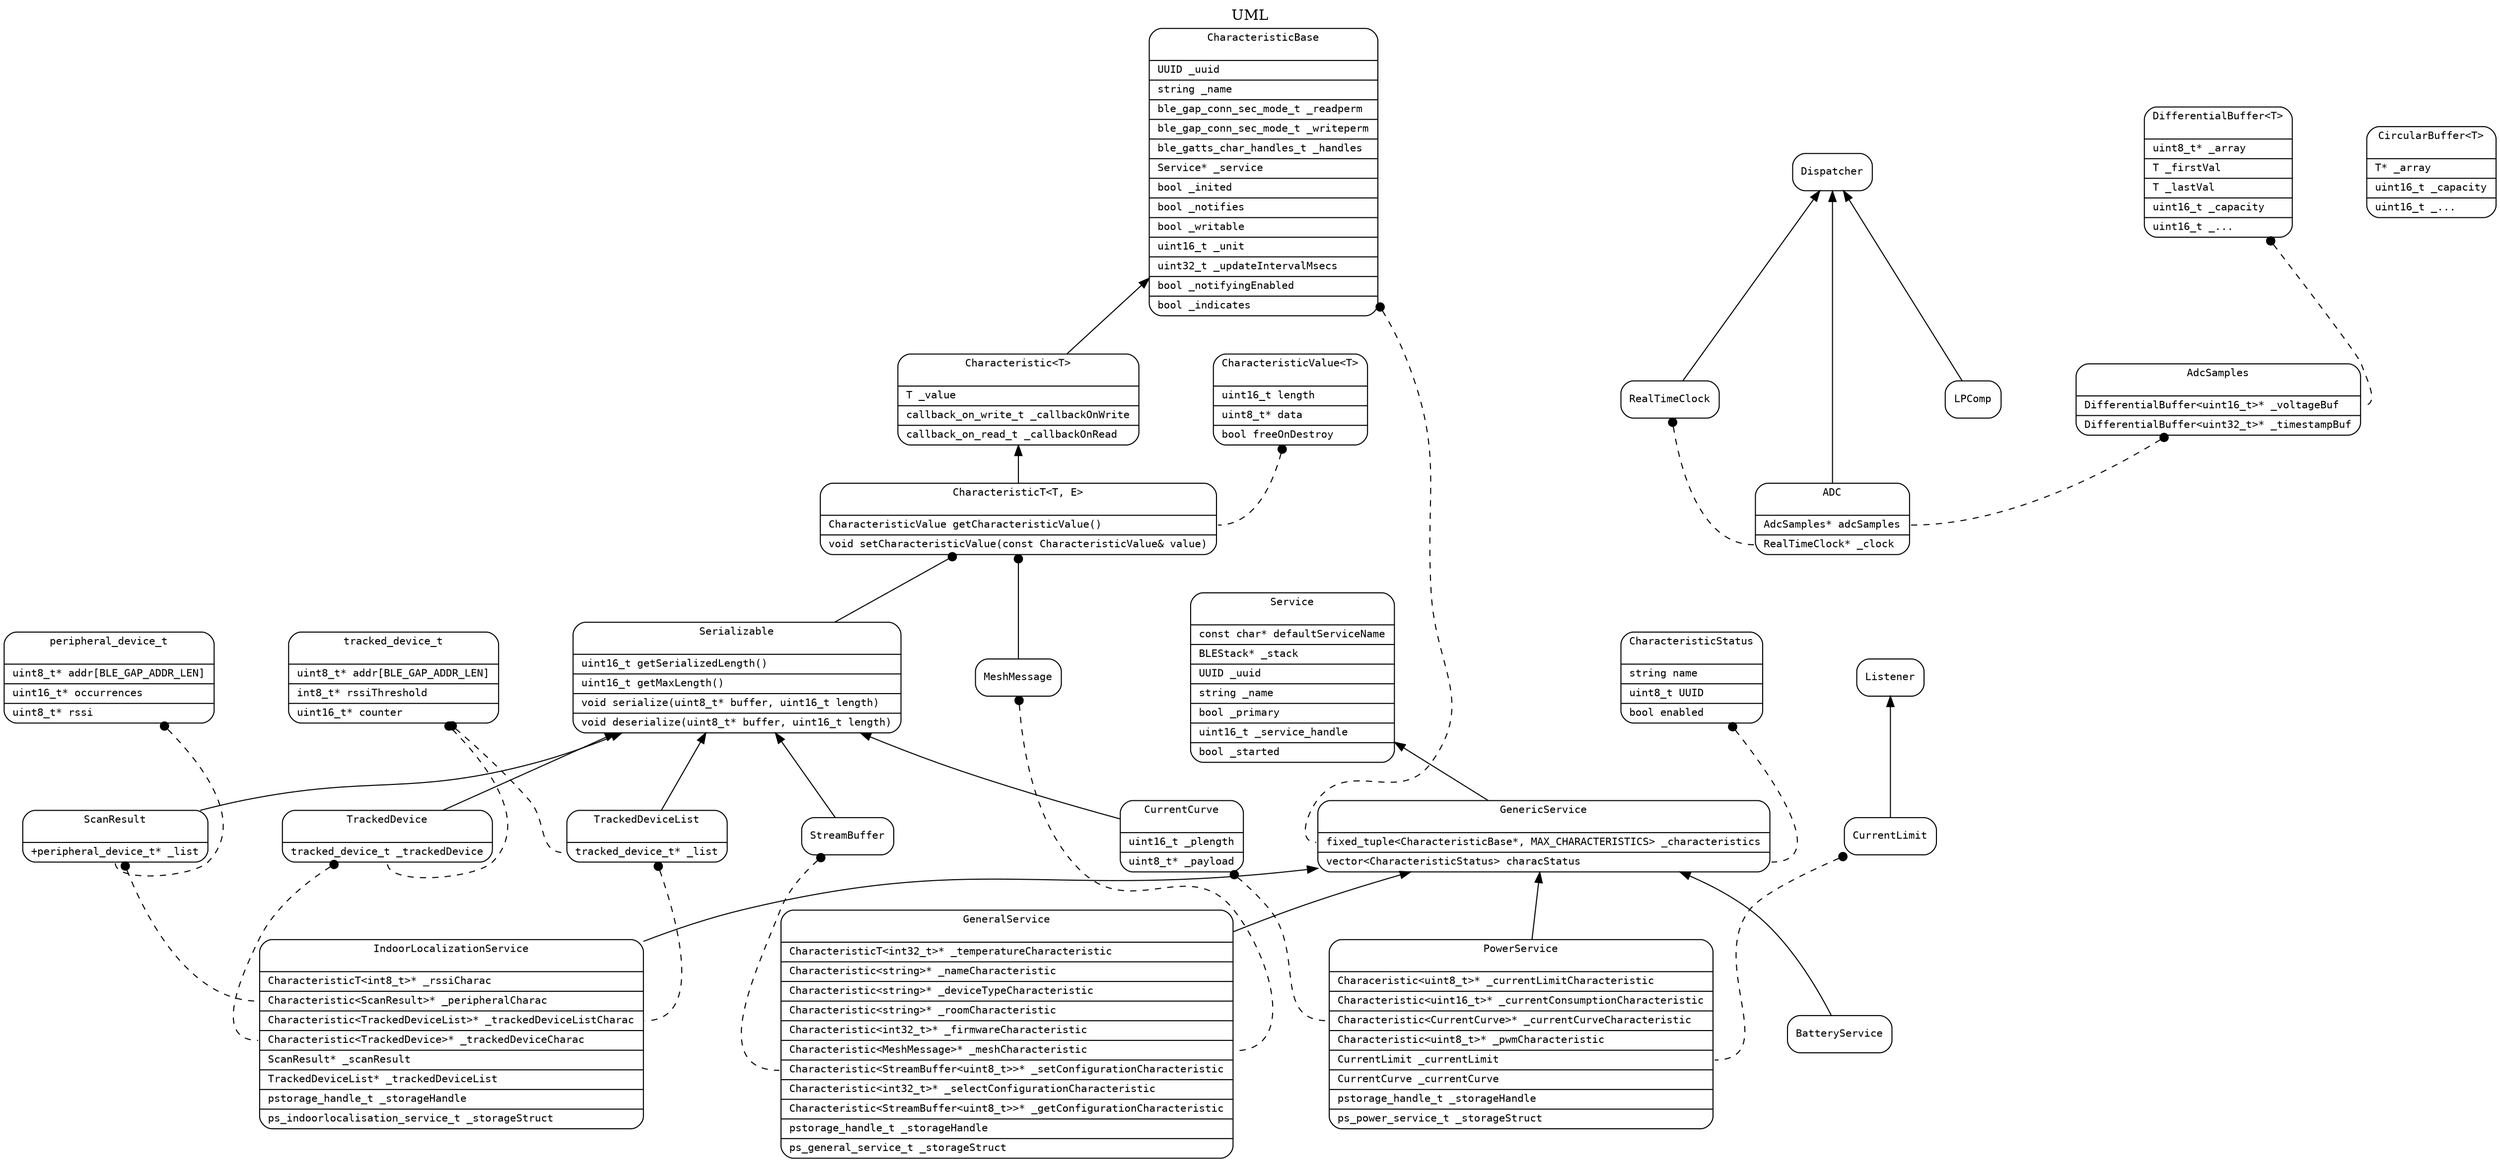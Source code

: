 // See: http://www.ffnn.nl/pages/articles/media/uml-diagrams-using-graphviz-dot.php
// Also see: http://stackoverflow.com/questions/6171344/graphviz-record-node-with-a-bold-title

digraph G {
	label = "UML";
	labelloc = "t";
	nodesep = 1.0;
//	splines = "ortho";
//	splines = "curved";
//	splines = "polyline";
	splines = "spline";


	node [
		fontname = "Monospace"
		fontsize = 10
		shape = "Mrecord"
	]

	edge [
		dir = "back"
	]

/*
	Test [label="{ b |{c|<here> d|e}| f}", shape="record"];

	TestService [
		label="{TestService\
|{int\lfloat | bla\lfoor}\
}",
	];
*/


// ----------------------------------------------
// GeneralService
// ----------------------------------------------
	GeneralService [
		label="{GeneralService\n\n\
|<CharacteristicT>CharacteristicT&lt;int32_t&gt;*                    _temperatureCharacteristic\l\
|<Characteristic>Characteristic&lt;string&gt;*                       _nameCharacteristic\l\
|Characteristic&lt;string&gt;*                                       _deviceTypeCharacteristic\l\
|Characteristic&lt;string&gt;*                                       _roomCharacteristic\l\
|Characteristic&lt;int32_t&gt;*                                      _firmwareCharacteristic\l\
|<MeshMessage>Characteristic&lt;MeshMessage&gt;*                     _meshCharacteristic\l\
|<StreamBuffer>Characteristic&lt;StreamBuffer&lt;uint8_t&gt;&gt;*    _setConfigurationCharacteristic\l\
|Characteristic&lt;int32_t&gt;*                                      _selectConfigurationCharacteristic\l\
|<StreamBuffer>Characteristic&lt;StreamBuffer&lt;uint8_t&gt;&gt;*    _getConfigurationCharacteristic\l\
|<pstorage_handle_t>pstorage_handle_t                                _storageHandle\l\
|<ps_general_service_t>ps_general_service_t                          _storageStruct\l\
}",
	];

// ----------------------------------------------
// PowerService
// ----------------------------------------------
	PowerService [
		label="{PowerService\n\n\
|<Characteristic>Characeristic&lt;uint8_t&gt;*         _currentLimitCharacteristic\l\
|Characteristic&lt;uint16_t&gt;*                       _currentConsumptionCharacteristic\l\
|<CurrentCurve>Characteristic&lt;CurrentCurve&gt;*     _currentCurveCharacteristic\l\
|Characteristic&lt;uint8_t&gt;*                        _pwmCharacteristic\l\
|<CurrentLimit>CurrentLimit                            _currentLimit\l\
|<CurrentCurve>CurrentCurve                            _currentCurve\l\
|<pstorage_handle_t>pstorage_handle_t                  _storageHandle\l\
|<ps_power_service_t>ps_power_service_t                _storageStruct\l\
}",
	];

// ----------------------------------------------
// IndoorLocalizationService
// ----------------------------------------------
	IndoorLocalizationService [
		label="{IndoorLocalizationService\n\n\
|<CharacteristicT>CharacteristicT&lt;int8_t&gt;*                     _rssiCharac\l\
|<ScanResult>Characteristic&lt;ScanResult&gt;*                       _peripheralCharac\l\
|<TrackedDeviceList>Characteristic&lt;TrackedDeviceList&gt;*         _trackedDeviceListCharac\l\
|<TrackedDevice>Characteristic&lt;TrackedDevice&gt;*                 _trackedDeviceCharac\l\
|<ScanResult>ScanResult*                                             _scanResult\l\
|<TrackedDeviceList>TrackedDeviceList*                               _trackedDeviceList\l\
|<pstorage_handle_t>pstorage_handle_t                                _storageHandle\l\
|<ps_indoorlocalisation_service_t>ps_indoorlocalisation_service_t    _storageStruct\l\
}",
	];


// ----------------------------------------------
// Service
// ----------------------------------------------
	Service [
		label="{Service\n\n\
|const char*             defaultServiceName\l\
|BLEStack*               _stack\l\
|<UUID>UUID              _uuid\l\
|string                  _name\l\
|bool                    _primary\l\
|uint16_t                _service_handle\l\
|bool                    _started\l\
}"
	];

// ----------------------------------------------
// GenericService
// ----------------------------------------------
	GenericService [
		label="{GenericService\n\n\
|<CharacteristicBase>fixed_tuple&lt;CharacteristicBase*, MAX_CHARACTERISTICS&gt;         _characteristics\l\
|<CharacteristicStatus>vector&lt;CharacteristicStatus&gt;                                characStatus\l\
}"
	];

// ----------------------------------------------
// CharacteristicStatus
// ----------------------------------------------
	CharacteristicStatus [
		label="{CharacteristicStatus\n\n\
|string        name\l\
|uint8_t       UUID\l\
|bool          enabled\l\
}"
	];

// ----------------------------------------------
// CharacteristicBase
// ----------------------------------------------
	CharacteristicBase [
		label="{CharacteristicBase\n\n\
|<UUID>UUID                                                _uuid\l\
|string                                                    _name\l\
|<ble_gap_conn_sec_mode_t>ble_gap_conn_sec_mode_t          _readperm\l\
|<ble_gap_conn_sec_mode_t>ble_gap_conn_sec_mode_t          _writeperm\l\
|<ble_gatts_char_handles_t>ble_gatts_char_handles_t        _handles\l\
|<Service>Service*                                         _service\l\
|bool                                                      _inited\l\
|bool                                                      _notifies\l\
|bool                                                      _writable\l\
|uint16_t                                                  _unit\l\
|uint32_t                                                  _updateIntervalMsecs\l\
|bool                                                      _notifyingEnabled\l\
|bool                                                      _indicates\l\
}"
	];


// ----------------------------------------------
// CharacteristicValue
// ----------------------------------------------
	CharacteristicValue [
		label="{CharacteristicValue&lt;T&gt;\n\n\
|uint16_t                   length\l\
|uint8_t*                   data\l\
|bool                       freeOnDestroy\l\
}"
	];

// ----------------------------------------------
// Characteristic
// ----------------------------------------------
	Characteristic [
		label="{Characteristic&lt;T&gt;\n\n\
|T                          _value\l\
|callback_on_write_t        _callbackOnWrite\l\
|callback_on_read_t         _callbackOnRead\l\
}"
	];


// ----------------------------------------------
// CharacteristicT
// ----------------------------------------------
	CharacteristicT [
		label="{CharacteristicT&lt;T, E&gt;\n\n\
|<CharacteristicValue>CharacteristicValue                  getCharacteristicValue()\l\
|void                                                      setCharacteristicValue(const CharacteristicValue& value)\l\
}"
	];

/*
// ----------------------------------------------
// CharacteristicT_Serializable
// ----------------------------------------------
	CharacteristicT_Serializable [
		label="{CharacteristicT&lt;T, Serializable&gt;\n\n\
|uint8_t*              _buffer\l\
|bool                  _notificationPending\l\
}"
	];
*/

// ----------------------------------------------
// Serializable
// ----------------------------------------------
	Serializable [
		label="{Serializable\n\n\
|uint16_t                    getSerializedLength()\l\
|uint16_t                    getMaxLength()\l\
|void                        serialize(uint8_t* buffer, uint16_t length)\l\
|void                        deserialize(uint8_t* buffer, uint16_t length)\l\
}"
	];

// ----------------------------------------------
// MeshMessage
// ----------------------------------------------
	MeshMessage

// ----------------------------------------------
// peripheral_device_t
// ----------------------------------------------
	peripheral_device_t [
		label="{peripheral_device_t\n\n\
|uint8_t*                               addr[BLE_GAP_ADDR_LEN]\l\
|uint16_t*                              occurrences\l\
|uint8_t*                               rssi\l\
}",
	];

// ----------------------------------------------
// ScanResult
// ----------------------------------------------
	ScanResult [
		label="{ScanResult\n\n\
|<peripheral_device_t>+peripheral_device_t*       _list\l\
}",
	];

// ----------------------------------------------
// StreamBuffer
// ----------------------------------------------
	StreamBuffer

// ----------------------------------------------
// TrackedDeviceList
// ----------------------------------------------
	TrackedDeviceList
	TrackedDeviceList [
		label="{TrackedDeviceList\n\n\
|<tracked_device_t>tracked_device_t*             _list\l\
}",
	];

// ----------------------------------------------
// TrackedDevice
// ----------------------------------------------
	TrackedDevice [
		label="{TrackedDevice\n\n\
|<tracked_device_t>tracked_device_t              _trackedDevice\l\
}",
	];

// ----------------------------------------------
// tracked_device_t
// ----------------------------------------------
	tracked_device_t [
		label="{tracked_device_t\n\n\
|uint8_t*                                        addr[BLE_GAP_ADDR_LEN]\l\
|int8_t*                                         rssiThreshold\l\
|uint16_t*                                       counter\l\
}",
	];

// ----------------------------------------------
// CurrentCurve
// ----------------------------------------------
	CurrentCurve [
		label="{CurrentCurve\n\n\
|uint16_t                                        _plength\l\
|uint8_t*                                        _payload\l\
}",
	];

// ----------------------------------------------
// Dispatcher
// ----------------------------------------------
	Dispatcher

// ----------------------------------------------
// RealTimeClock
// ----------------------------------------------
	RealTimeClock

// ----------------------------------------------
// ADC
// ----------------------------------------------
	ADC [
		label="{ADC\n\n\
|<AdcSamples>AdcSamples*                         adcSamples\l\
|<RealTimeClock>RealTimeClock*                   _clock\l\
}",
	];

// ----------------------------------------------
// LPComp
// ----------------------------------------------
	LPComp

// ----------------------------------------------
// AdcSamples
// ----------------------------------------------
	AdcSamples [
		label="{AdcSamples\n\n\
|<DifferentialBuffer>DifferentialBuffer&lt;uint16_t&gt;*               _voltageBuf\l\
|DifferentialBuffer&lt;uint32_t&gt;*                                    _timestampBuf\l\
}",
	];

// ----------------------------------------------
// DifferentialBuffer
// ----------------------------------------------
	DifferentialBuffer [
		label="{DifferentialBuffer&lt;T&gt;\n\n\
|uint8_t*                                        _array\l\
|T                                               _firstVal\l\
|T                                               _lastVal\l\
|uint16_t                                        _capacity\l\
|uint16_t                                        _...\l\
}",
	];


// ----------------------------------------------
// CircularBuffer
// ----------------------------------------------
	CircularBuffer [
		label="{CircularBuffer&lt;T&gt;\n\n\
|T*                                              _array\l\
|uint16_t                                        _capacity\l\
|uint16_t                                        _...\l\
}",
	];

// ----------------------------------------------
// CurrentLimit
// ----------------------------------------------
	CurrentLimit

// ----------------------------------------------
// Listener
// ----------------------------------------------
	Listener


	// ********************************
	// Inheritance connections
	// ********************************
	Service -> GenericService
	GenericService -> GeneralService
	GenericService -> PowerService
	GenericService -> IndoorLocalizationService
	GenericService -> BatteryService
	Dispatcher -> RealTimeClock
	Dispatcher -> ADC
	Dispatcher -> LPComp
	Serializable -> ScanResult
	Serializable -> StreamBuffer
	Serializable -> TrackedDeviceList
	Serializable -> TrackedDevice
	Serializable -> CurrentCurve
	CharacteristicBase -> Characteristic
	Characteristic -> CharacteristicT
	Listener -> CurrentLimit


	// ********************************
	// Specialized versions of CharacteristicT
	// ********************************
	CharacteristicT -> MeshMessage [arrowtail="dot"]
//	CharacteristicT -> CharacteristicT_Serializable [arrowtail="dot"]
	CharacteristicT -> Serializable [arrowtail="dot"]


	// ********************************
	// Connections of member variables to class nodes
	// ********************************
	CharacteristicBase -> GenericService:CharacteristicBase [style="dashed" arrowtail="dot"]
	CharacteristicStatus -> GenericService:CharacteristicStatus [style="dashed" arrowtail="dot"]

//	CharacteristicT -> GeneralService:CharacteristicT [style="dashed" arrowtail="dot"]
//	Characteristic -> GeneralService:Characteristic [style="dashed" arrowtail="dot"]
	MeshMessage -> GeneralService:MeshMessage [style="dashed" arrowtail="dot"]
	StreamBuffer -> GeneralService:StreamBuffer [style="dashed" arrowtail="dot"]

//	Characteristic -> PowerService:Characteristic [style="dashed" arrowtail="dot"]
	CurrentCurve -> PowerService:CurrentCurve [style="dashed" arrowtail="dot"]
	CurrentLimit -> PowerService:CurrentLimit [style="dashed" arrowtail="dot"]

//	CharacteristicT -> IndoorLocalizationService:CharacteristicT [style="dashed" arrowtail="dot"]
//	Characteristic -> IndoorLocalizationService:Characteristic [style="dashed" arrowtail="dot"]
	ScanResult -> IndoorLocalizationService:ScanResult [style="dashed" arrowtail="dot"]
	TrackedDeviceList -> IndoorLocalizationService:TrackedDeviceList [style="dashed" arrowtail="dot"]
	TrackedDevice -> IndoorLocalizationService:TrackedDevice [style="dashed" arrowtail="dot"]

	DifferentialBuffer -> AdcSamples:DifferentialBuffer [style="dashed" arrowtail="dot"]
	AdcSamples -> ADC:AdcSamples [style="dashed" arrowtail="dot"]
	RealTimeClock -> ADC:RealTimeClock [style="dashed" arrowtail="dot"]
	peripheral_device_t -> ScanResult:peripheral_device_t [style="dashed" arrowtail="dot"]
	tracked_device_t -> TrackedDevice:tracked_device_t [style="dashed" arrowtail="dot"]
	tracked_device_t -> TrackedDeviceList:tracked_device_t [style="dashed" arrowtail="dot"]

	CharacteristicValue -> CharacteristicT:CharacteristicValue [style="dashed" arrowtail="dot"]

/*
	AllocatedBuffer
	CurrentLimit-> Listener
//	CharacteristicT<T, typename std::enable_if<std::is_base_of<Serializable, T>::value >::type> -> Characteristic<T>
	CharacteristicT -> Characteristic
	Dimming-> Listener
	BLEStack
	BLEStack
	Nrf51822BluetoothStack -> BLEStack
	Listener
	Dispatcher
	IBeacon
	Storage
	PWM
	RNG
	UUID
	ble_exception -> std_exception
	function
//	function<Result (Arguments...)>
	CMesh
	MeshControl
*/
}

